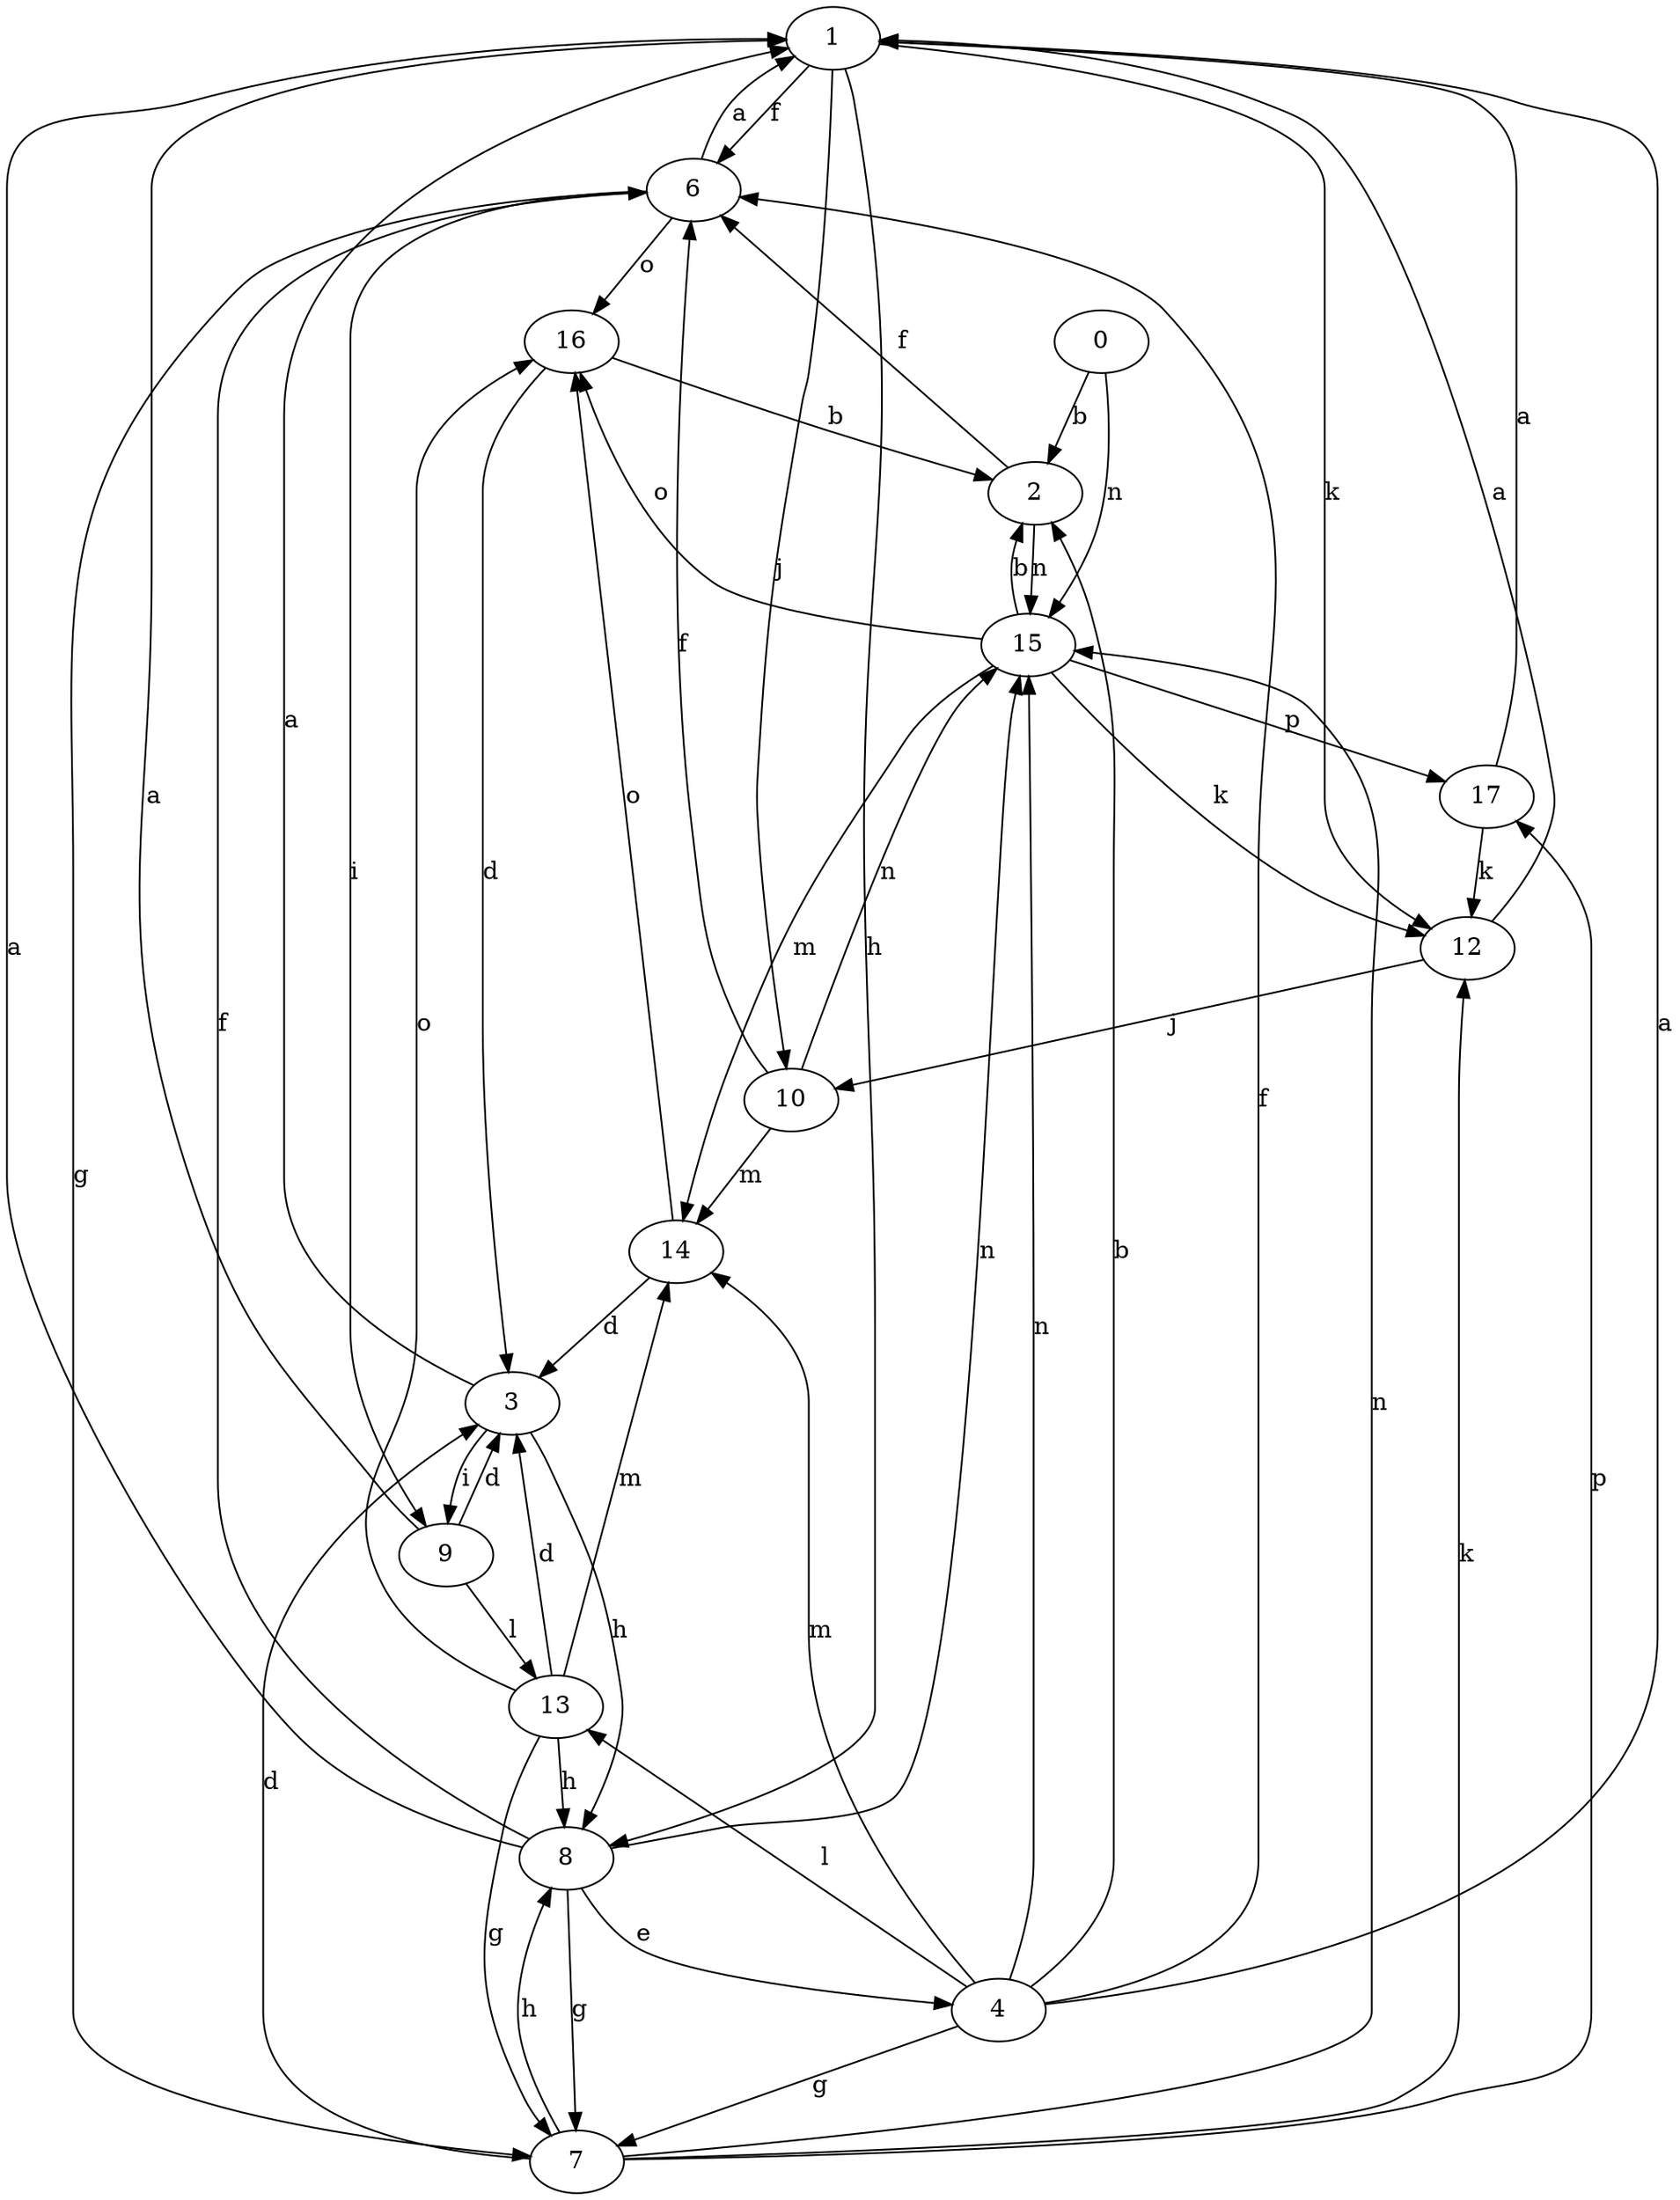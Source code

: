 strict digraph  {
1;
2;
3;
4;
6;
7;
8;
9;
10;
0;
12;
13;
14;
15;
16;
17;
1 -> 6  [label=f];
1 -> 8  [label=h];
1 -> 10  [label=j];
1 -> 12  [label=k];
2 -> 6  [label=f];
2 -> 15  [label=n];
3 -> 1  [label=a];
3 -> 8  [label=h];
3 -> 9  [label=i];
4 -> 1  [label=a];
4 -> 2  [label=b];
4 -> 6  [label=f];
4 -> 7  [label=g];
4 -> 13  [label=l];
4 -> 14  [label=m];
4 -> 15  [label=n];
6 -> 1  [label=a];
6 -> 7  [label=g];
6 -> 9  [label=i];
6 -> 16  [label=o];
7 -> 3  [label=d];
7 -> 8  [label=h];
7 -> 12  [label=k];
7 -> 15  [label=n];
7 -> 17  [label=p];
8 -> 1  [label=a];
8 -> 4  [label=e];
8 -> 6  [label=f];
8 -> 7  [label=g];
8 -> 15  [label=n];
9 -> 1  [label=a];
9 -> 3  [label=d];
9 -> 13  [label=l];
10 -> 6  [label=f];
10 -> 14  [label=m];
10 -> 15  [label=n];
0 -> 2  [label=b];
0 -> 15  [label=n];
12 -> 1  [label=a];
12 -> 10  [label=j];
13 -> 3  [label=d];
13 -> 7  [label=g];
13 -> 8  [label=h];
13 -> 14  [label=m];
13 -> 16  [label=o];
14 -> 3  [label=d];
14 -> 16  [label=o];
15 -> 2  [label=b];
15 -> 12  [label=k];
15 -> 14  [label=m];
15 -> 16  [label=o];
15 -> 17  [label=p];
16 -> 2  [label=b];
16 -> 3  [label=d];
17 -> 1  [label=a];
17 -> 12  [label=k];
}
